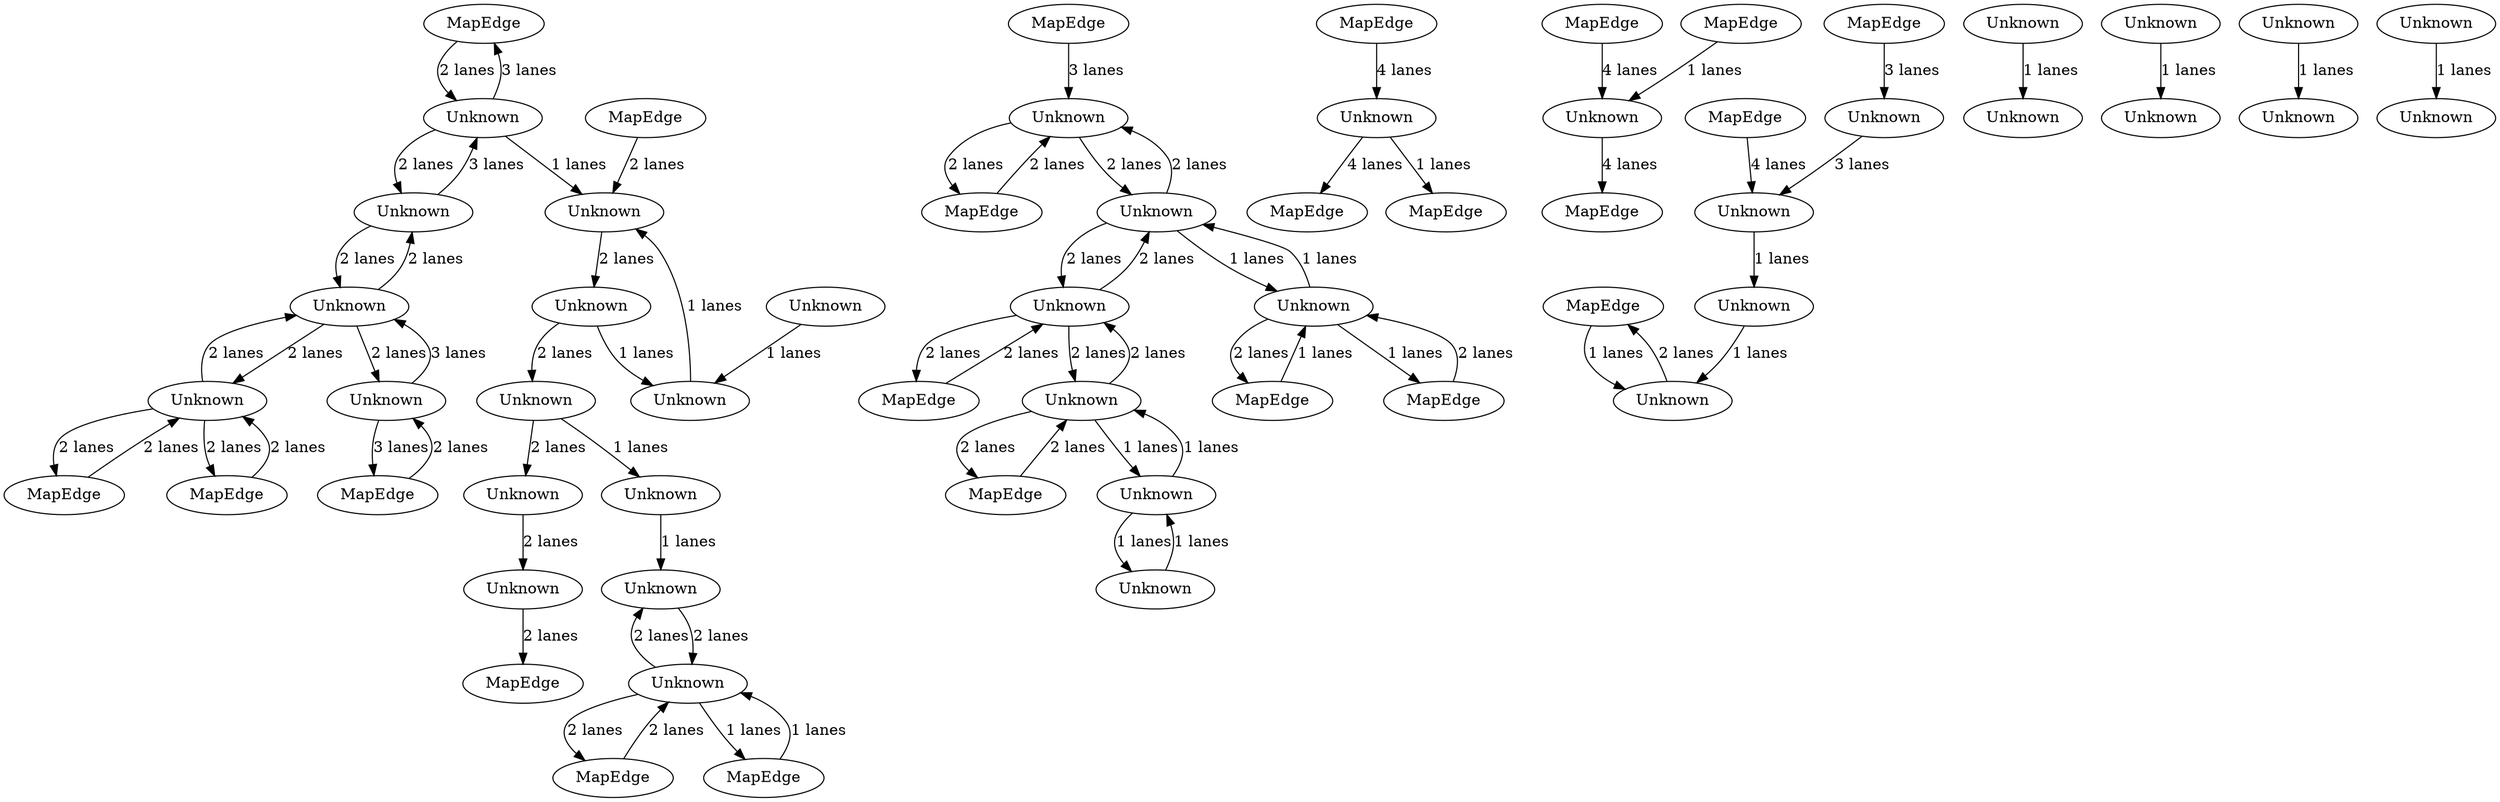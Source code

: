 digraph {
    0 [ label = "MapEdge" ]
    1 [ label = "MapEdge" ]
    2 [ label = "MapEdge" ]
    3 [ label = "MapEdge" ]
    4 [ label = "Unknown" ]
    5 [ label = "MapEdge" ]
    6 [ label = "MapEdge" ]
    7 [ label = "MapEdge" ]
    8 [ label = "MapEdge" ]
    9 [ label = "Unknown" ]
    10 [ label = "Unknown" ]
    11 [ label = "Unknown" ]
    12 [ label = "Unknown" ]
    13 [ label = "MapEdge" ]
    14 [ label = "Unknown" ]
    15 [ label = "Unknown" ]
    16 [ label = "MapEdge" ]
    17 [ label = "Unknown" ]
    18 [ label = "MapEdge" ]
    19 [ label = "Unknown" ]
    20 [ label = "MapEdge" ]
    21 [ label = "Unknown" ]
    22 [ label = "Unknown" ]
    23 [ label = "MapEdge" ]
    24 [ label = "MapEdge" ]
    25 [ label = "MapEdge" ]
    26 [ label = "Unknown" ]
    27 [ label = "Unknown" ]
    28 [ label = "Unknown" ]
    29 [ label = "MapEdge" ]
    30 [ label = "Unknown" ]
    31 [ label = "Unknown" ]
    32 [ label = "Unknown" ]
    33 [ label = "MapEdge" ]
    34 [ label = "MapEdge" ]
    35 [ label = "Unknown" ]
    36 [ label = "MapEdge" ]
    37 [ label = "Unknown" ]
    38 [ label = "Unknown" ]
    39 [ label = "MapEdge" ]
    40 [ label = "Unknown" ]
    41 [ label = "Unknown" ]
    42 [ label = "Unknown" ]
    43 [ label = "MapEdge" ]
    44 [ label = "Unknown" ]
    45 [ label = "Unknown" ]
    46 [ label = "Unknown" ]
    47 [ label = "Unknown" ]
    48 [ label = "Unknown" ]
    49 [ label = "Unknown" ]
    50 [ label = "MapEdge" ]
    51 [ label = "Unknown" ]
    52 [ label = "Unknown" ]
    53 [ label = "Unknown" ]
    54 [ label = "Unknown" ]
    55 [ label = "Unknown" ]
    56 [ label = "Unknown" ]
    57 [ label = "Unknown" ]
    58 [ label = "MapEdge" ]
    4 -> 6 [ label = "1 lanes" ]
    35 -> 3 [ label = "4 lanes" ]
    9 -> 7 [ label = "2 lanes" ]
    7 -> 9 [ label = "1 lanes" ]
    2 -> 4 [ label = "4 lanes" ]
    10 -> 32 [ label = "1 lanes" ]
    40 -> 39 [ label = "3 lanes" ]
    39 -> 40 [ label = "2 lanes" ]
    33 -> 14 [ label = "3 lanes" ]
    4 -> 5 [ label = "4 lanes" ]
    43 -> 15 [ label = "1 lanes" ]
    15 -> 43 [ label = "1 lanes" ]
    20 -> 19 [ label = "2 lanes" ]
    19 -> 20 [ label = "2 lanes" ]
    1 -> 21 [ label = "3 lanes" ]
    21 -> 23 [ label = "2 lanes" ]
    23 -> 21 [ label = "2 lanes" ]
    22 -> 44 [ label = "2 lanes" ]
    44 -> 22 [ label = "2 lanes" ]
    44 -> 21 [ label = "2 lanes" ]
    21 -> 44 [ label = "2 lanes" ]
    54 -> 57 [ label = "1 lanes" ]
    57 -> 54 [ label = "1 lanes" ]
    28 -> 27 [ label = "2 lanes" ]
    51 -> 18 [ label = "2 lanes" ]
    18 -> 51 [ label = "1 lanes" ]
    37 -> 17 [ label = "1 lanes" ]
    31 -> 0 [ label = "3 lanes" ]
    0 -> 31 [ label = "2 lanes" ]
    45 -> 31 [ label = "3 lanes" ]
    31 -> 45 [ label = "2 lanes" ]
    32 -> 9 [ label = "1 lanes" ]
    14 -> 10 [ label = "3 lanes" ]
    27 -> 50 [ label = "2 lanes" ]
    36 -> 35 [ label = "1 lanes" ]
    29 -> 51 [ label = "2 lanes" ]
    51 -> 29 [ label = "1 lanes" ]
    30 -> 37 [ label = "1 lanes" ]
    15 -> 16 [ label = "2 lanes" ]
    16 -> 15 [ label = "2 lanes" ]
    25 -> 19 [ label = "2 lanes" ]
    19 -> 25 [ label = "2 lanes" ]
    22 -> 26 [ label = "2 lanes" ]
    26 -> 22 [ label = "2 lanes" ]
    24 -> 22 [ label = "2 lanes" ]
    22 -> 24 [ label = "2 lanes" ]
    26 -> 34 [ label = "2 lanes" ]
    34 -> 26 [ label = "2 lanes" ]
    30 -> 28 [ label = "2 lanes" ]
    42 -> 30 [ label = "2 lanes" ]
    11 -> 42 [ label = "2 lanes" ]
    41 -> 11 [ label = "1 lanes" ]
    38 -> 41 [ label = "1 lanes" ]
    42 -> 41 [ label = "1 lanes" ]
    58 -> 11 [ label = "2 lanes" ]
    51 -> 44 [ label = "1 lanes" ]
    44 -> 51 [ label = "1 lanes" ]
    19 -> 12 [ label = "2 lanes" ]
    12 -> 19 [ label = "2 lanes" ]
    13 -> 10 [ label = "4 lanes" ]
    12 -> 45 [ label = "2 lanes" ]
    45 -> 12 [ label = "2 lanes" ]
    12 -> 40 [ label = "2 lanes" ]
    40 -> 12 [ label = "3 lanes" ]
    48 -> 46 [ label = "1 lanes" ]
    47 -> 49 [ label = "1 lanes" ]
    52 -> 53 [ label = "1 lanes" ]
    8 -> 35 [ label = "4 lanes" ]
    26 -> 54 [ label = "1 lanes" ]
    54 -> 26 [ label = "1 lanes" ]
    55 -> 56 [ label = "1 lanes" ]
    15 -> 17 [ label = "2 lanes" ]
    17 -> 15 [ label = "2 lanes" ]
    31 -> 11 [ label = "1 lanes" ]
}
